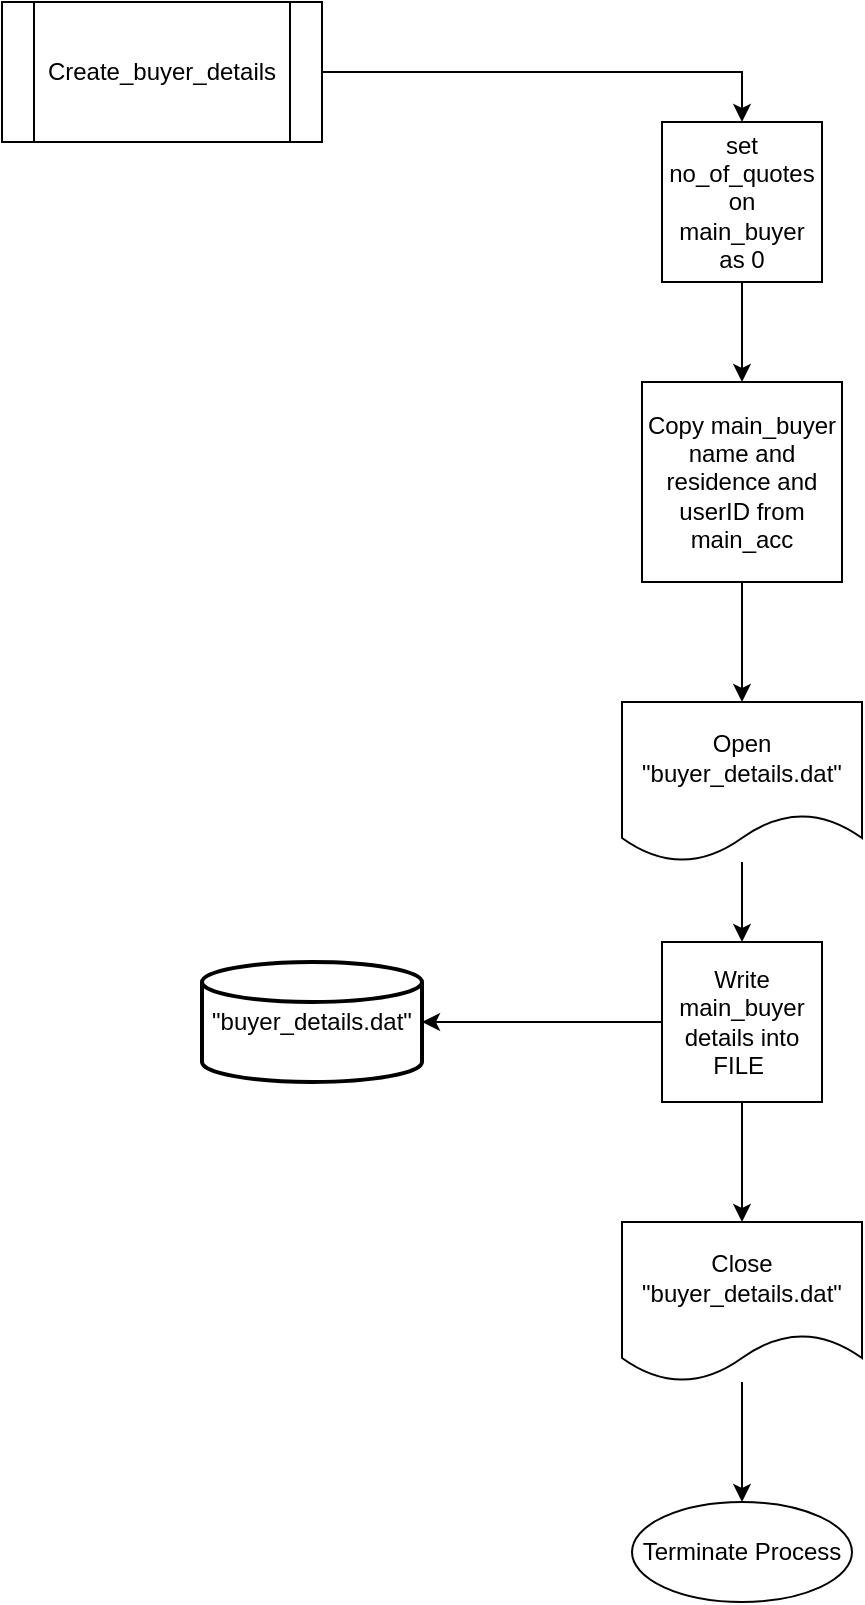<mxfile version="13.1.3" type="github"><diagram id="3dF_-Wv2x2gZ8MhzbS6M" name="Page-1"><mxGraphModel dx="1483" dy="759" grid="1" gridSize="10" guides="1" tooltips="1" connect="1" arrows="1" fold="1" page="1" pageScale="1" pageWidth="827" pageHeight="1169" math="0" shadow="0"><root><mxCell id="0"/><mxCell id="1" parent="0"/><mxCell id="OCchSFUTWS_ftcTwPR-S-55" style="edgeStyle=orthogonalEdgeStyle;rounded=0;orthogonalLoop=1;jettySize=auto;html=1;entryX=0.5;entryY=0;entryDx=0;entryDy=0;" edge="1" parent="1" source="OCchSFUTWS_ftcTwPR-S-45" target="OCchSFUTWS_ftcTwPR-S-64"><mxGeometry relative="1" as="geometry"><mxPoint x="360" y="130" as="targetPoint"/></mxGeometry></mxCell><mxCell id="OCchSFUTWS_ftcTwPR-S-45" value="Create_buyer_details" style="shape=process;whiteSpace=wrap;html=1;backgroundOutline=1;strokeWidth=1;" vertex="1" parent="1"><mxGeometry x="70" y="70" width="160" height="70" as="geometry"/></mxCell><mxCell id="OCchSFUTWS_ftcTwPR-S-58" style="edgeStyle=orthogonalEdgeStyle;rounded=0;orthogonalLoop=1;jettySize=auto;html=1;entryX=0.5;entryY=0;entryDx=0;entryDy=0;" edge="1" parent="1" source="OCchSFUTWS_ftcTwPR-S-48" target="OCchSFUTWS_ftcTwPR-S-51"><mxGeometry relative="1" as="geometry"/></mxCell><mxCell id="OCchSFUTWS_ftcTwPR-S-48" value="Copy main_buyer name and residence and userID from main_acc" style="whiteSpace=wrap;html=1;aspect=fixed;strokeWidth=1;" vertex="1" parent="1"><mxGeometry x="390" y="260" width="100" height="100" as="geometry"/></mxCell><mxCell id="OCchSFUTWS_ftcTwPR-S-59" style="edgeStyle=orthogonalEdgeStyle;rounded=0;orthogonalLoop=1;jettySize=auto;html=1;entryX=0.5;entryY=0;entryDx=0;entryDy=0;" edge="1" parent="1" source="OCchSFUTWS_ftcTwPR-S-51" target="OCchSFUTWS_ftcTwPR-S-52"><mxGeometry relative="1" as="geometry"/></mxCell><mxCell id="OCchSFUTWS_ftcTwPR-S-51" value="Open &quot;buyer_details.dat&quot;" style="shape=document;whiteSpace=wrap;html=1;boundedLbl=1;strokeWidth=1;" vertex="1" parent="1"><mxGeometry x="380" y="420" width="120" height="80" as="geometry"/></mxCell><mxCell id="OCchSFUTWS_ftcTwPR-S-60" style="edgeStyle=orthogonalEdgeStyle;rounded=0;orthogonalLoop=1;jettySize=auto;html=1;entryX=1;entryY=0.5;entryDx=0;entryDy=0;entryPerimeter=0;" edge="1" parent="1" source="OCchSFUTWS_ftcTwPR-S-52" target="OCchSFUTWS_ftcTwPR-S-53"><mxGeometry relative="1" as="geometry"/></mxCell><mxCell id="OCchSFUTWS_ftcTwPR-S-61" style="edgeStyle=orthogonalEdgeStyle;rounded=0;orthogonalLoop=1;jettySize=auto;html=1;entryX=0.5;entryY=0;entryDx=0;entryDy=0;" edge="1" parent="1" source="OCchSFUTWS_ftcTwPR-S-52" target="OCchSFUTWS_ftcTwPR-S-54"><mxGeometry relative="1" as="geometry"/></mxCell><mxCell id="OCchSFUTWS_ftcTwPR-S-52" value="Write main_buyer details into FILE&amp;nbsp;" style="whiteSpace=wrap;html=1;aspect=fixed;strokeWidth=1;" vertex="1" parent="1"><mxGeometry x="400" y="540" width="80" height="80" as="geometry"/></mxCell><mxCell id="OCchSFUTWS_ftcTwPR-S-53" value="&quot;buyer_details.dat&quot;" style="strokeWidth=2;html=1;shape=mxgraph.flowchart.database;whiteSpace=wrap;" vertex="1" parent="1"><mxGeometry x="170" y="550" width="110" height="60" as="geometry"/></mxCell><mxCell id="OCchSFUTWS_ftcTwPR-S-63" value="" style="edgeStyle=orthogonalEdgeStyle;rounded=0;orthogonalLoop=1;jettySize=auto;html=1;" edge="1" parent="1" source="OCchSFUTWS_ftcTwPR-S-54" target="OCchSFUTWS_ftcTwPR-S-62"><mxGeometry relative="1" as="geometry"/></mxCell><mxCell id="OCchSFUTWS_ftcTwPR-S-54" value="Close &quot;buyer_details.dat&quot;" style="shape=document;whiteSpace=wrap;html=1;boundedLbl=1;strokeWidth=1;" vertex="1" parent="1"><mxGeometry x="380" y="680" width="120" height="80" as="geometry"/></mxCell><mxCell id="OCchSFUTWS_ftcTwPR-S-62" value="Terminate Process" style="ellipse;whiteSpace=wrap;html=1;strokeWidth=1;" vertex="1" parent="1"><mxGeometry x="385" y="820" width="110" height="50" as="geometry"/></mxCell><mxCell id="OCchSFUTWS_ftcTwPR-S-65" value="" style="edgeStyle=orthogonalEdgeStyle;rounded=0;orthogonalLoop=1;jettySize=auto;html=1;" edge="1" parent="1" source="OCchSFUTWS_ftcTwPR-S-64" target="OCchSFUTWS_ftcTwPR-S-48"><mxGeometry relative="1" as="geometry"/></mxCell><mxCell id="OCchSFUTWS_ftcTwPR-S-64" value="set no_of_quotes on main_buyer as 0" style="whiteSpace=wrap;html=1;aspect=fixed;strokeWidth=1;" vertex="1" parent="1"><mxGeometry x="400" y="130" width="80" height="80" as="geometry"/></mxCell></root></mxGraphModel></diagram></mxfile>